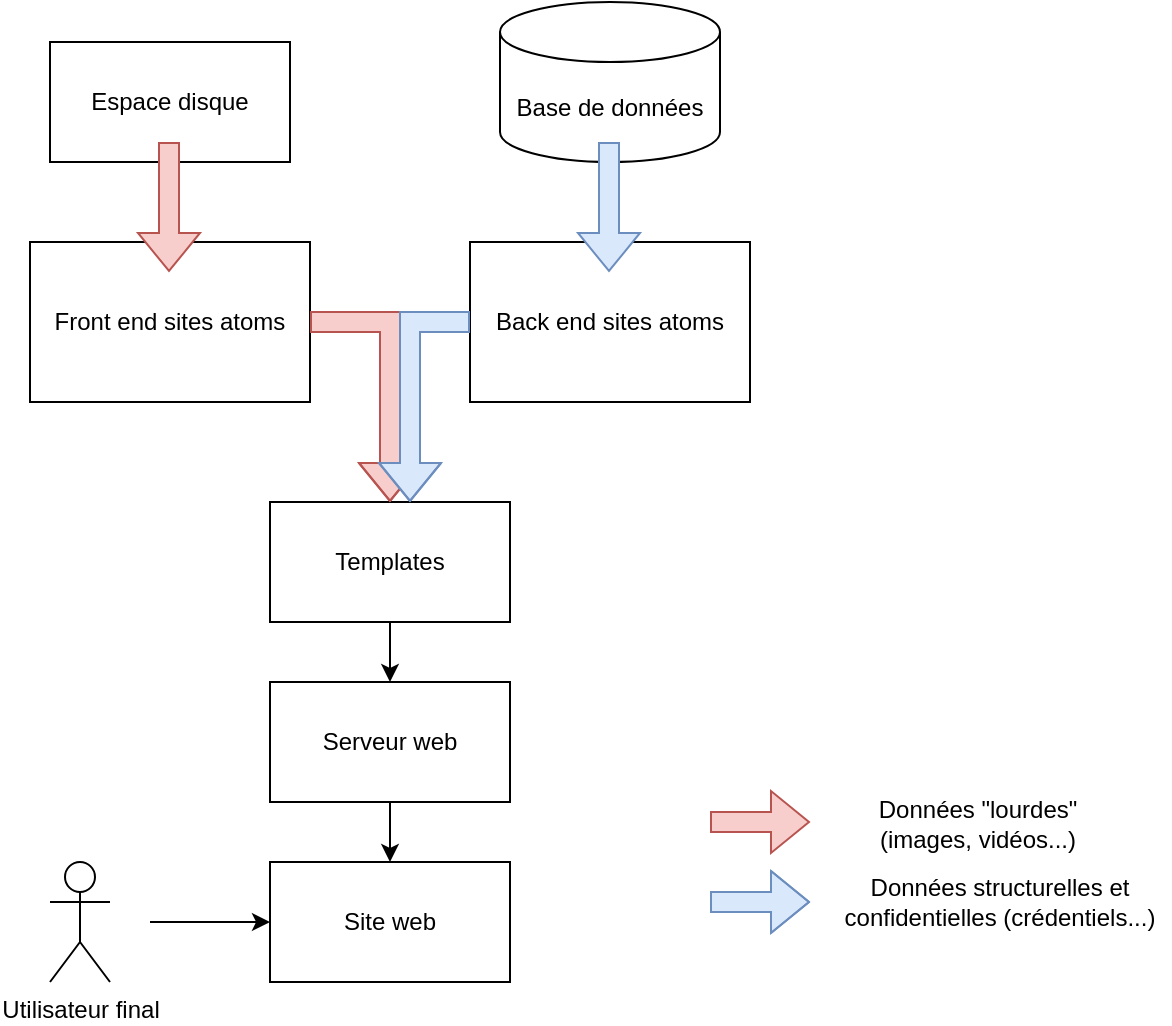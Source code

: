 <mxfile version="22.0.8" type="github">
  <diagram name="Page-1" id="4aeB6z92RJJiPWzYteNc">
    <mxGraphModel dx="1434" dy="726" grid="1" gridSize="10" guides="1" tooltips="1" connect="1" arrows="1" fold="1" page="1" pageScale="1" pageWidth="827" pageHeight="1169" math="0" shadow="0">
      <root>
        <mxCell id="0" />
        <mxCell id="1" parent="0" />
        <mxCell id="vtf_jzdpvrJgs_FeVq1o-2" value="Front end sites atoms" style="rounded=0;whiteSpace=wrap;html=1;" vertex="1" parent="1">
          <mxGeometry x="200" y="130" width="140" height="80" as="geometry" />
        </mxCell>
        <mxCell id="vtf_jzdpvrJgs_FeVq1o-3" value="Back end sites atoms" style="rounded=0;whiteSpace=wrap;html=1;" vertex="1" parent="1">
          <mxGeometry x="420" y="130" width="140" height="80" as="geometry" />
        </mxCell>
        <mxCell id="vtf_jzdpvrJgs_FeVq1o-6" value="Templates" style="rounded=0;whiteSpace=wrap;html=1;" vertex="1" parent="1">
          <mxGeometry x="320" y="260" width="120" height="60" as="geometry" />
        </mxCell>
        <mxCell id="vtf_jzdpvrJgs_FeVq1o-14" value="" style="endArrow=classic;html=1;rounded=0;exitX=0.5;exitY=1;exitDx=0;exitDy=0;" edge="1" parent="1" source="vtf_jzdpvrJgs_FeVq1o-6">
          <mxGeometry width="50" height="50" relative="1" as="geometry">
            <mxPoint x="450" y="420" as="sourcePoint" />
            <mxPoint x="380" y="350" as="targetPoint" />
          </mxGeometry>
        </mxCell>
        <mxCell id="vtf_jzdpvrJgs_FeVq1o-15" value="Serveur web" style="rounded=0;whiteSpace=wrap;html=1;" vertex="1" parent="1">
          <mxGeometry x="320" y="350" width="120" height="60" as="geometry" />
        </mxCell>
        <mxCell id="vtf_jzdpvrJgs_FeVq1o-16" value="Base de données" style="shape=cylinder3;whiteSpace=wrap;html=1;boundedLbl=1;backgroundOutline=1;size=15;" vertex="1" parent="1">
          <mxGeometry x="435" y="10" width="110" height="80" as="geometry" />
        </mxCell>
        <mxCell id="vtf_jzdpvrJgs_FeVq1o-19" value="Espace disque" style="rounded=0;whiteSpace=wrap;html=1;" vertex="1" parent="1">
          <mxGeometry x="210" y="30" width="120" height="60" as="geometry" />
        </mxCell>
        <mxCell id="vtf_jzdpvrJgs_FeVq1o-20" value="" style="endArrow=classic;html=1;rounded=0;exitX=0.5;exitY=1;exitDx=0;exitDy=0;entryX=0.5;entryY=0;entryDx=0;entryDy=0;" edge="1" parent="1" source="vtf_jzdpvrJgs_FeVq1o-19" target="vtf_jzdpvrJgs_FeVq1o-2">
          <mxGeometry width="50" height="50" relative="1" as="geometry">
            <mxPoint x="370" y="290" as="sourcePoint" />
            <mxPoint x="420" y="240" as="targetPoint" />
          </mxGeometry>
        </mxCell>
        <mxCell id="vtf_jzdpvrJgs_FeVq1o-21" value="" style="shape=flexArrow;endArrow=classic;html=1;rounded=0;fillColor=#f8cecc;strokeColor=#b85450;" edge="1" parent="1">
          <mxGeometry width="50" height="50" relative="1" as="geometry">
            <mxPoint x="269.5" y="80" as="sourcePoint" />
            <mxPoint x="269.5" y="145" as="targetPoint" />
          </mxGeometry>
        </mxCell>
        <mxCell id="vtf_jzdpvrJgs_FeVq1o-22" value="" style="shape=flexArrow;endArrow=classic;html=1;rounded=0;fillColor=#dae8fc;strokeColor=#6c8ebf;" edge="1" parent="1">
          <mxGeometry width="50" height="50" relative="1" as="geometry">
            <mxPoint x="489.5" y="80" as="sourcePoint" />
            <mxPoint x="489.5" y="145" as="targetPoint" />
          </mxGeometry>
        </mxCell>
        <mxCell id="vtf_jzdpvrJgs_FeVq1o-29" value="" style="endArrow=classic;html=1;rounded=0;exitX=0.5;exitY=1;exitDx=0;exitDy=0;" edge="1" parent="1" source="vtf_jzdpvrJgs_FeVq1o-15">
          <mxGeometry width="50" height="50" relative="1" as="geometry">
            <mxPoint x="390" y="370" as="sourcePoint" />
            <mxPoint x="380" y="440" as="targetPoint" />
          </mxGeometry>
        </mxCell>
        <mxCell id="vtf_jzdpvrJgs_FeVq1o-30" value="Site web" style="rounded=0;whiteSpace=wrap;html=1;" vertex="1" parent="1">
          <mxGeometry x="320" y="440" width="120" height="60" as="geometry" />
        </mxCell>
        <mxCell id="vtf_jzdpvrJgs_FeVq1o-31" value="Utilisateur final" style="shape=umlActor;verticalLabelPosition=bottom;verticalAlign=top;html=1;outlineConnect=0;" vertex="1" parent="1">
          <mxGeometry x="210" y="440" width="30" height="60" as="geometry" />
        </mxCell>
        <mxCell id="vtf_jzdpvrJgs_FeVq1o-32" value="" style="endArrow=classic;html=1;rounded=0;entryX=0;entryY=0.5;entryDx=0;entryDy=0;" edge="1" parent="1" target="vtf_jzdpvrJgs_FeVq1o-30">
          <mxGeometry width="50" height="50" relative="1" as="geometry">
            <mxPoint x="260" y="470" as="sourcePoint" />
            <mxPoint x="440" y="320" as="targetPoint" />
          </mxGeometry>
        </mxCell>
        <mxCell id="vtf_jzdpvrJgs_FeVq1o-36" value="" style="shape=flexArrow;endArrow=classic;html=1;rounded=0;exitX=1;exitY=0.5;exitDx=0;exitDy=0;entryX=0.5;entryY=0;entryDx=0;entryDy=0;fillColor=#f8cecc;strokeColor=#b85450;" edge="1" parent="1">
          <mxGeometry width="50" height="50" relative="1" as="geometry">
            <mxPoint x="340" y="170" as="sourcePoint" />
            <mxPoint x="380" y="260" as="targetPoint" />
            <Array as="points">
              <mxPoint x="380" y="170" />
            </Array>
          </mxGeometry>
        </mxCell>
        <mxCell id="vtf_jzdpvrJgs_FeVq1o-37" value="" style="shape=flexArrow;endArrow=classic;html=1;rounded=0;exitX=0;exitY=0.5;exitDx=0;exitDy=0;fillColor=#dae8fc;strokeColor=#6c8ebf;" edge="1" parent="1">
          <mxGeometry width="50" height="50" relative="1" as="geometry">
            <mxPoint x="420" y="170" as="sourcePoint" />
            <mxPoint x="390" y="260" as="targetPoint" />
            <Array as="points">
              <mxPoint x="390" y="170" />
            </Array>
          </mxGeometry>
        </mxCell>
        <mxCell id="vtf_jzdpvrJgs_FeVq1o-40" value="" style="shape=flexArrow;endArrow=classic;html=1;rounded=0;fillColor=#f8cecc;strokeColor=#b85450;" edge="1" parent="1">
          <mxGeometry width="50" height="50" relative="1" as="geometry">
            <mxPoint x="540" y="420" as="sourcePoint" />
            <mxPoint x="590" y="420" as="targetPoint" />
          </mxGeometry>
        </mxCell>
        <mxCell id="vtf_jzdpvrJgs_FeVq1o-41" value="" style="shape=flexArrow;endArrow=classic;html=1;rounded=0;fillColor=#dae8fc;strokeColor=#6c8ebf;" edge="1" parent="1">
          <mxGeometry width="50" height="50" relative="1" as="geometry">
            <mxPoint x="540" y="460" as="sourcePoint" />
            <mxPoint x="590" y="460" as="targetPoint" />
            <Array as="points">
              <mxPoint x="545" y="460" />
            </Array>
          </mxGeometry>
        </mxCell>
        <mxCell id="vtf_jzdpvrJgs_FeVq1o-42" value="Données structurelles et confidentielles (crédentiels...)" style="text;html=1;strokeColor=none;fillColor=none;align=center;verticalAlign=middle;whiteSpace=wrap;rounded=0;" vertex="1" parent="1">
          <mxGeometry x="600" y="445" width="170" height="30" as="geometry" />
        </mxCell>
        <mxCell id="vtf_jzdpvrJgs_FeVq1o-43" value="Données &quot;lourdes&quot; (images, vidéos...)" style="text;html=1;strokeColor=none;fillColor=none;align=center;verticalAlign=middle;whiteSpace=wrap;rounded=0;" vertex="1" parent="1">
          <mxGeometry x="599" y="406" width="150" height="30" as="geometry" />
        </mxCell>
      </root>
    </mxGraphModel>
  </diagram>
</mxfile>
